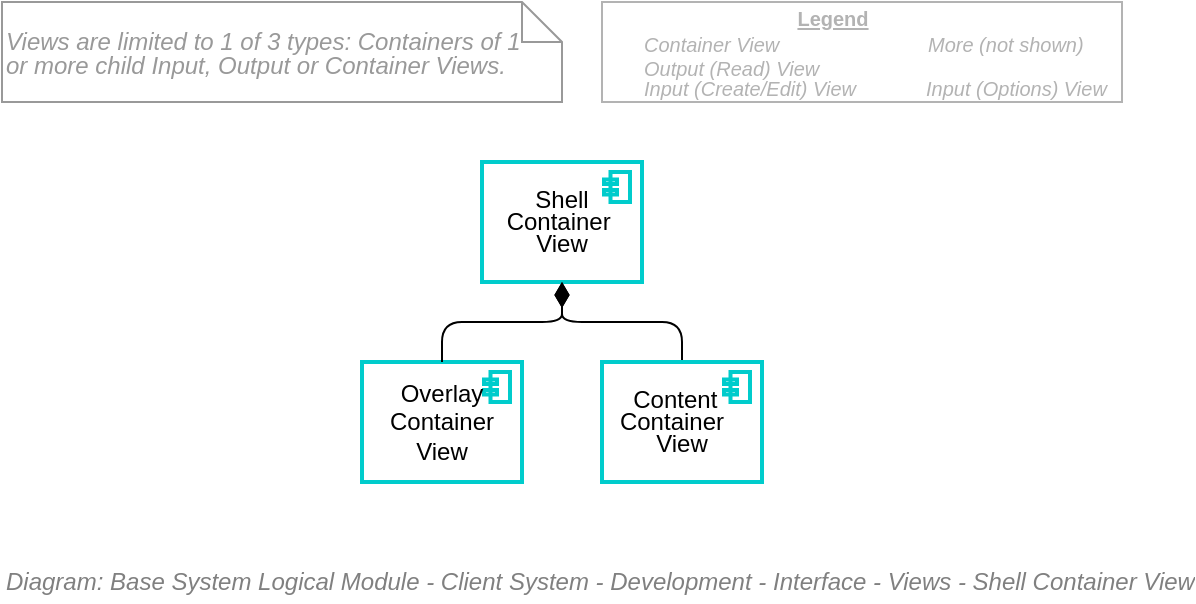 <mxfile version="20.2.4" type="google"><diagram id="PljmbS0g1rv6CjJSFFdV" name="Page-1"><mxGraphModel grid="1" page="1" gridSize="10" guides="1" tooltips="1" connect="1" arrows="1" fold="1" pageScale="1" pageWidth="827" pageHeight="1169" math="0" shadow="0"><root><mxCell id="0"/><mxCell id="1" parent="0"/><mxCell id="W86dgPGF-y1xj_kXxxwl-1" value="&lt;p style=&quot;line-height: 90%; font-size: 12px;&quot;&gt;&lt;span style=&quot;font-size: 12px;&quot;&gt;Shell&lt;br style=&quot;font-size: 12px;&quot;&gt;&lt;/span&gt;&lt;span style=&quot;font-size: 12px;&quot;&gt;Container&amp;nbsp;&lt;br style=&quot;font-size: 12px;&quot;&gt;&lt;/span&gt;&lt;span style=&quot;font-size: 12px;&quot;&gt;View&lt;br style=&quot;font-size: 12px;&quot;&gt;&lt;/span&gt;&lt;/p&gt;" style="html=1;outlineConnect=0;whiteSpace=wrap;fillColor=none;strokeColor=#00CCCC;shape=mxgraph.archimate3.application;appType=comp;archiType=square;fontSize=12;verticalAlign=middle;container=1;collapsible=0;strokeWidth=2;" vertex="1" parent="1"><mxGeometry x="360" y="260" width="80" height="60" as="geometry"/></mxCell><mxCell id="W86dgPGF-y1xj_kXxxwl-2" value="" style="shape=image;html=1;verticalAlign=top;verticalLabelPosition=bottom;labelBackgroundColor=#ffffff;imageAspect=0;aspect=fixed;image=https://cdn1.iconfinder.com/data/icons/material-core/18/check-box-outline-blank-128.png;strokeColor=#00CCCC;strokeWidth=2;fillColor=none;fontSize=12;align=left;" vertex="1" parent="W86dgPGF-y1xj_kXxxwl-1"><mxGeometry width="20" height="20" as="geometry"/></mxCell><mxCell id="W86dgPGF-y1xj_kXxxwl-3" value="" style="shape=image;html=1;verticalAlign=top;verticalLabelPosition=bottom;labelBackgroundColor=#ffffff;imageAspect=0;aspect=fixed;image=https://cdn2.iconfinder.com/data/icons/font-awesome/1792/ellipsis-h-128.png;strokeColor=#000000;strokeWidth=3;fillColor=#99FFFF;fontSize=12;fontColor=#000000;opacity=30;align=left;" vertex="1" parent="W86dgPGF-y1xj_kXxxwl-1"><mxGeometry y="40" width="20" height="20" as="geometry"/></mxCell><mxCell id="W86dgPGF-y1xj_kXxxwl-4" value="" style="html=1;endArrow=diamondThin;endFill=1;edgeStyle=elbowEdgeStyle;elbow=vertical;endSize=10;fontSize=12;entryX=0.5;entryY=1;entryDx=0;entryDy=0;entryPerimeter=0;verticalAlign=middle;exitX=0.5;exitY=0;exitDx=0;exitDy=0;exitPerimeter=0;" edge="1" parent="1" source="W86dgPGF-y1xj_kXxxwl-9" target="W86dgPGF-y1xj_kXxxwl-1"><mxGeometry width="160" relative="1" as="geometry"><mxPoint x="460" y="360" as="sourcePoint"/><mxPoint x="350" y="310" as="targetPoint"/><Array as="points"><mxPoint x="470" y="340"/></Array></mxGeometry></mxCell><mxCell id="W86dgPGF-y1xj_kXxxwl-5" value="&lt;span style=&quot;font-size: 12px ; line-height: 90%&quot;&gt;Overlay&lt;br style=&quot;font-size: 12px&quot;&gt;Container&lt;br style=&quot;font-size: 12px&quot;&gt;View&lt;br style=&quot;font-size: 12px&quot;&gt;&lt;/span&gt;" style="html=1;outlineConnect=0;whiteSpace=wrap;fillColor=none;strokeColor=#00CCCC;shape=mxgraph.archimate3.application;appType=comp;archiType=square;fontSize=12;verticalAlign=middle;container=1;collapsible=0;strokeWidth=2;" vertex="1" parent="1"><mxGeometry x="300" y="360" width="80" height="60" as="geometry"/></mxCell><mxCell id="W86dgPGF-y1xj_kXxxwl-6" value="" style="shape=image;html=1;verticalAlign=top;verticalLabelPosition=bottom;labelBackgroundColor=#ffffff;imageAspect=0;aspect=fixed;image=https://cdn1.iconfinder.com/data/icons/material-core/18/check-box-outline-blank-128.png;strokeColor=#00CCCC;strokeWidth=2;fillColor=none;fontSize=12;align=left;" vertex="1" parent="W86dgPGF-y1xj_kXxxwl-5"><mxGeometry width="20" height="20" as="geometry"/></mxCell><mxCell id="W86dgPGF-y1xj_kXxxwl-7" value="" style="shape=image;html=1;verticalAlign=top;verticalLabelPosition=bottom;labelBackgroundColor=#ffffff;imageAspect=0;aspect=fixed;image=https://cdn2.iconfinder.com/data/icons/font-awesome/1792/ellipsis-h-128.png;strokeColor=#000000;strokeWidth=3;fillColor=#99FFFF;fontSize=12;fontColor=#000000;opacity=30;align=left;" vertex="1" parent="W86dgPGF-y1xj_kXxxwl-5"><mxGeometry y="40" width="20" height="20" as="geometry"/></mxCell><mxCell id="W86dgPGF-y1xj_kXxxwl-8" value="" style="html=1;endArrow=diamondThin;endFill=1;edgeStyle=elbowEdgeStyle;elbow=vertical;endSize=10;fontSize=12;entryX=0.5;entryY=1;entryDx=0;entryDy=0;entryPerimeter=0;verticalAlign=middle;exitX=0.5;exitY=0;exitDx=0;exitDy=0;exitPerimeter=0;" edge="1" parent="1" source="W86dgPGF-y1xj_kXxxwl-5" target="W86dgPGF-y1xj_kXxxwl-1"><mxGeometry width="160" relative="1" as="geometry"><mxPoint x="590" y="470" as="sourcePoint"/><mxPoint x="350" y="330" as="targetPoint"/><Array as="points"/></mxGeometry></mxCell><mxCell id="W86dgPGF-y1xj_kXxxwl-9" value="&lt;p style=&quot;line-height: 90% ; font-size: 12px&quot;&gt;&lt;span style=&quot;font-size: 12px&quot;&gt;Content&amp;nbsp;&amp;nbsp;&lt;br style=&quot;font-size: 12px&quot;&gt;&lt;/span&gt;&lt;span style=&quot;font-size: 12px&quot;&gt;Container&amp;nbsp; &amp;nbsp;&lt;br style=&quot;font-size: 12px&quot;&gt;&lt;/span&gt;&lt;span style=&quot;font-size: 12px&quot;&gt;View&lt;br style=&quot;font-size: 12px&quot;&gt;&lt;/span&gt;&lt;/p&gt;" style="html=1;outlineConnect=0;whiteSpace=wrap;fillColor=none;strokeColor=#00CCCC;shape=mxgraph.archimate3.application;appType=comp;archiType=square;fontSize=12;verticalAlign=middle;container=1;collapsible=0;strokeWidth=2;" vertex="1" parent="1"><mxGeometry x="420" y="360" width="80" height="60" as="geometry"/></mxCell><mxCell id="W86dgPGF-y1xj_kXxxwl-10" value="" style="shape=image;html=1;verticalAlign=top;verticalLabelPosition=bottom;labelBackgroundColor=#ffffff;imageAspect=0;aspect=fixed;image=https://cdn1.iconfinder.com/data/icons/material-core/18/check-box-outline-blank-128.png;strokeColor=#00CCCC;strokeWidth=2;fillColor=none;fontSize=12;align=left;" vertex="1" parent="W86dgPGF-y1xj_kXxxwl-9"><mxGeometry width="20" height="20" as="geometry"/></mxCell><mxCell id="W86dgPGF-y1xj_kXxxwl-11" value="" style="shape=image;html=1;verticalAlign=top;verticalLabelPosition=bottom;labelBackgroundColor=#ffffff;imageAspect=0;aspect=fixed;image=https://cdn2.iconfinder.com/data/icons/font-awesome/1792/ellipsis-h-128.png;strokeColor=#000000;strokeWidth=3;fillColor=#99FFFF;fontSize=12;fontColor=#000000;opacity=30;align=left;" vertex="1" parent="W86dgPGF-y1xj_kXxxwl-9"><mxGeometry y="40" width="20" height="20" as="geometry"/></mxCell><mxCell id="W86dgPGF-y1xj_kXxxwl-12" value="" style="rounded=0;whiteSpace=wrap;html=1;fontSize=10;align=left;container=1;collapsible=0;fontColor=#B3B3B3;strokeColor=#B3B3B3;" vertex="1" parent="1"><mxGeometry x="420" y="180" width="260" height="50" as="geometry"/></mxCell><mxCell id="W86dgPGF-y1xj_kXxxwl-13" value="Container View" style="text;html=1;strokeColor=none;fillColor=none;align=left;verticalAlign=middle;whiteSpace=wrap;rounded=0;fontSize=10;fontStyle=2;fontColor=#B3B3B3;" vertex="1" parent="W86dgPGF-y1xj_kXxxwl-12"><mxGeometry x="18.811" y="16.667" width="111.189" height="8.333" as="geometry"/></mxCell><mxCell id="W86dgPGF-y1xj_kXxxwl-14" value="Output (Read) View" style="text;html=1;strokeColor=none;fillColor=none;align=left;verticalAlign=middle;whiteSpace=wrap;rounded=0;fontSize=10;fontStyle=2;fontColor=#B3B3B3;" vertex="1" parent="W86dgPGF-y1xj_kXxxwl-12"><mxGeometry x="18.806" y="30.0" width="111.194" height="6.33" as="geometry"/></mxCell><mxCell id="W86dgPGF-y1xj_kXxxwl-15" value="Input (Create/Edit) View" style="text;html=1;strokeColor=none;fillColor=none;align=left;verticalAlign=middle;whiteSpace=wrap;rounded=0;fontSize=10;fontStyle=2;fontColor=#B3B3B3;" vertex="1" parent="W86dgPGF-y1xj_kXxxwl-12"><mxGeometry x="18.811" y="39.333" width="111.189" height="8.333" as="geometry"/></mxCell><mxCell id="W86dgPGF-y1xj_kXxxwl-16" value="Legend" style="text;html=1;strokeColor=none;fillColor=none;align=center;verticalAlign=middle;whiteSpace=wrap;rounded=0;fontSize=10;fontStyle=5;fontColor=#B3B3B3;" vertex="1" parent="W86dgPGF-y1xj_kXxxwl-12"><mxGeometry x="28.805" width="172.828" height="16.667" as="geometry"/></mxCell><mxCell id="W86dgPGF-y1xj_kXxxwl-17" value="" style="shape=image;html=1;verticalAlign=top;verticalLabelPosition=bottom;labelBackgroundColor=#ffffff;imageAspect=0;aspect=fixed;image=https://cdn1.iconfinder.com/data/icons/material-core/18/check-box-outline-blank-128.png;strokeColor=#00CCCC;strokeWidth=2;fillColor=none;fontSize=12;align=left;" vertex="1" parent="W86dgPGF-y1xj_kXxxwl-12"><mxGeometry x="3.498" y="15.83" width="10.0" height="10.0" as="geometry"/></mxCell><mxCell id="W86dgPGF-y1xj_kXxxwl-18" value="" style="shape=image;html=1;verticalAlign=top;verticalLabelPosition=bottom;labelBackgroundColor=#ffffff;imageAspect=0;aspect=fixed;image=https://cdn3.iconfinder.com/data/icons/arrow-and-interface-4/28/input-2-128.png;strokeColor=#00CCCC;strokeWidth=2;fillColor=none;fontSize=12;align=left;" vertex="1" parent="W86dgPGF-y1xj_kXxxwl-12"><mxGeometry x="3.498" y="39.33" width="10.0" height="10.0" as="geometry"/></mxCell><mxCell id="W86dgPGF-y1xj_kXxxwl-19" value="" style="shape=image;html=1;verticalAlign=top;verticalLabelPosition=bottom;labelBackgroundColor=#ffffff;imageAspect=0;aspect=fixed;image=https://cdn1.iconfinder.com/data/icons/essential-pack-3/24/82.output-128.png;strokeColor=#00CCCC;strokeWidth=2;fillColor=none;fontSize=12;align=left;" vertex="1" parent="W86dgPGF-y1xj_kXxxwl-12"><mxGeometry x="3.498" y="28.17" width="10.0" height="10.0" as="geometry"/></mxCell><mxCell id="W86dgPGF-y1xj_kXxxwl-20" value="" style="shape=image;html=1;verticalAlign=top;verticalLabelPosition=bottom;labelBackgroundColor=#ffffff;imageAspect=0;aspect=fixed;image=https://cdn2.iconfinder.com/data/icons/font-awesome/1792/ellipsis-h-128.png;strokeColor=#000000;strokeWidth=2;fillColor=#D4E1F5;fontSize=12;fontColor=#000000;opacity=80;align=left;" vertex="1" parent="W86dgPGF-y1xj_kXxxwl-12"><mxGeometry x="141.667" y="17.0" width="10.0" height="10.0" as="geometry"/></mxCell><mxCell id="W86dgPGF-y1xj_kXxxwl-21" value="More (not shown)" style="text;html=1;strokeColor=none;fillColor=none;align=left;verticalAlign=middle;whiteSpace=wrap;rounded=0;fontSize=10;fontStyle=2;fontColor=#B3B3B3;" vertex="1" parent="W86dgPGF-y1xj_kXxxwl-12"><mxGeometry x="161.481" y="18.0" width="98.519" height="6.67" as="geometry"/></mxCell><mxCell id="W86dgPGF-y1xj_kXxxwl-22" value="" style="shape=image;html=1;verticalAlign=top;verticalLabelPosition=bottom;labelBackgroundColor=none;imageAspect=0;aspect=fixed;image=https://cdn4.iconfinder.com/data/icons/free-ui/64/v-35-128.png;strokeColor=#000000;strokeWidth=3;fillColor=#99FFFF;fontSize=12;fontColor=#000000;align=left;" vertex="1" parent="W86dgPGF-y1xj_kXxxwl-12"><mxGeometry x="141.667" y="38.0" width="10.0" height="10.0" as="geometry"/></mxCell><mxCell id="W86dgPGF-y1xj_kXxxwl-23" value="Input (Options) View" style="text;html=1;strokeColor=none;fillColor=none;align=left;verticalAlign=middle;whiteSpace=wrap;rounded=0;fontSize=10;fontStyle=2;fontColor=#B3B3B3;" vertex="1" parent="W86dgPGF-y1xj_kXxxwl-12"><mxGeometry x="160.003" y="40.0" width="98.519" height="6.67" as="geometry"/></mxCell><mxCell id="W86dgPGF-y1xj_kXxxwl-24" value="" style="group;spacingRight=21;" connectable="0" vertex="1" parent="1"><mxGeometry x="120" y="180" width="560" height="50" as="geometry"/></mxCell><UserObject label="&lt;p style=&quot;line-height: 100%&quot;&gt;Views are limited to 1 of 3 types: Containers of 1 or more child Input, Output or Container Views.&lt;/p&gt;" link="https://drive.google.com/file/d/1oMV0IeGAAscQwm4mQmpwyKH3BHNU0Zv-/view?usp=sharing" id="W86dgPGF-y1xj_kXxxwl-25"><mxCell style="shape=note;size=20;whiteSpace=wrap;html=1;strokeWidth=1;fillColor=none;fontSize=12;align=left;fontStyle=2;strokeColor=#999999;fontColor=#999999;spacingRight=8;verticalAlign=middle;" vertex="1" parent="W86dgPGF-y1xj_kXxxwl-24"><mxGeometry width="280" height="50" as="geometry"/></mxCell></UserObject><mxCell id="W86dgPGF-y1xj_kXxxwl-26" value="&lt;font style=&quot;font-size: 12px&quot;&gt;&lt;span style=&quot;font-size: 12px&quot;&gt;Diagram: Base System Logical Module - Client System - Development - Interface - Views - Shell Container View&lt;/span&gt;&lt;/font&gt;" style="text;strokeColor=none;fillColor=none;html=1;fontSize=12;fontStyle=2;verticalAlign=middle;align=left;shadow=0;glass=0;comic=0;opacity=30;fontColor=#808080;" vertex="1" parent="1"><mxGeometry x="120" y="460" width="520" height="20" as="geometry"/></mxCell></root></mxGraphModel></diagram></mxfile>
